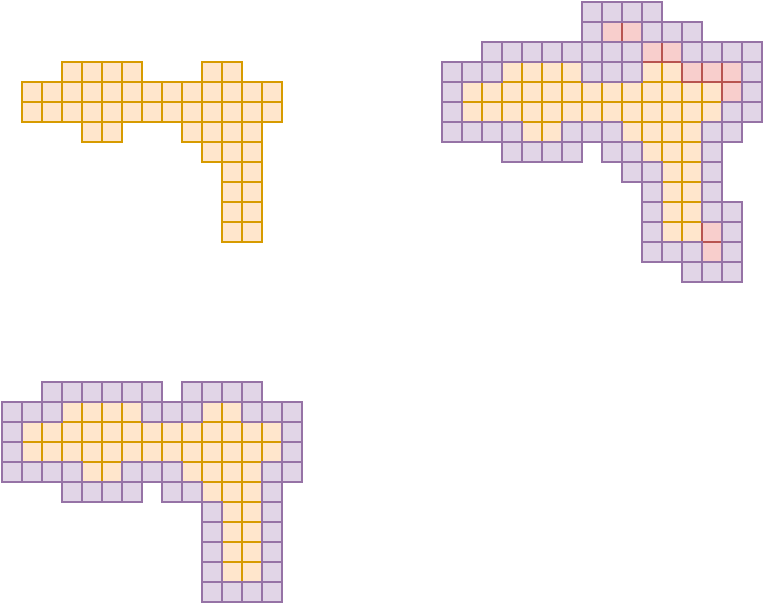 <mxfile version="15.8.7" type="device"><diagram id="G0U1B0bmj56SxwL7i08V" name="第 1 页"><mxGraphModel dx="630" dy="452" grid="1" gridSize="10" guides="1" tooltips="1" connect="1" arrows="1" fold="1" page="1" pageScale="1" pageWidth="827" pageHeight="1169" math="0" shadow="0"><root><mxCell id="0"/><mxCell id="1" parent="0"/><mxCell id="2Dn9C1vgSj81Dhu4jHRK-1" value="" style="rounded=0;whiteSpace=wrap;html=1;fillColor=#ffe6cc;strokeColor=#d79b00;" vertex="1" parent="1"><mxGeometry x="80" y="120" width="10" height="10" as="geometry"/></mxCell><mxCell id="2Dn9C1vgSj81Dhu4jHRK-2" value="" style="rounded=0;whiteSpace=wrap;html=1;fillColor=#ffe6cc;strokeColor=#d79b00;" vertex="1" parent="1"><mxGeometry x="90" y="120" width="10" height="10" as="geometry"/></mxCell><mxCell id="2Dn9C1vgSj81Dhu4jHRK-3" value="" style="rounded=0;whiteSpace=wrap;html=1;fillColor=#ffe6cc;strokeColor=#d79b00;" vertex="1" parent="1"><mxGeometry x="90" y="130" width="10" height="10" as="geometry"/></mxCell><mxCell id="2Dn9C1vgSj81Dhu4jHRK-4" value="" style="rounded=0;whiteSpace=wrap;html=1;fillColor=#ffe6cc;strokeColor=#d79b00;" vertex="1" parent="1"><mxGeometry x="80" y="130" width="10" height="10" as="geometry"/></mxCell><mxCell id="2Dn9C1vgSj81Dhu4jHRK-6" value="" style="rounded=0;whiteSpace=wrap;html=1;fillColor=#ffe6cc;strokeColor=#d79b00;" vertex="1" parent="1"><mxGeometry x="100" y="120" width="10" height="10" as="geometry"/></mxCell><mxCell id="2Dn9C1vgSj81Dhu4jHRK-7" value="" style="rounded=0;whiteSpace=wrap;html=1;fillColor=#ffe6cc;strokeColor=#d79b00;" vertex="1" parent="1"><mxGeometry x="110" y="120" width="10" height="10" as="geometry"/></mxCell><mxCell id="2Dn9C1vgSj81Dhu4jHRK-8" value="" style="rounded=0;whiteSpace=wrap;html=1;fillColor=#ffe6cc;strokeColor=#d79b00;" vertex="1" parent="1"><mxGeometry x="110" y="130" width="10" height="10" as="geometry"/></mxCell><mxCell id="2Dn9C1vgSj81Dhu4jHRK-9" value="" style="rounded=0;whiteSpace=wrap;html=1;fillColor=#ffe6cc;strokeColor=#d79b00;" vertex="1" parent="1"><mxGeometry x="100" y="130" width="10" height="10" as="geometry"/></mxCell><mxCell id="2Dn9C1vgSj81Dhu4jHRK-10" value="" style="rounded=0;whiteSpace=wrap;html=1;fillColor=#ffe6cc;strokeColor=#d79b00;" vertex="1" parent="1"><mxGeometry x="120" y="120" width="10" height="10" as="geometry"/></mxCell><mxCell id="2Dn9C1vgSj81Dhu4jHRK-11" value="" style="rounded=0;whiteSpace=wrap;html=1;fillColor=#ffe6cc;strokeColor=#d79b00;" vertex="1" parent="1"><mxGeometry x="130" y="120" width="10" height="10" as="geometry"/></mxCell><mxCell id="2Dn9C1vgSj81Dhu4jHRK-12" value="" style="rounded=0;whiteSpace=wrap;html=1;fillColor=#ffe6cc;strokeColor=#d79b00;" vertex="1" parent="1"><mxGeometry x="130" y="130" width="10" height="10" as="geometry"/></mxCell><mxCell id="2Dn9C1vgSj81Dhu4jHRK-13" value="" style="rounded=0;whiteSpace=wrap;html=1;fillColor=#ffe6cc;strokeColor=#d79b00;" vertex="1" parent="1"><mxGeometry x="120" y="130" width="10" height="10" as="geometry"/></mxCell><mxCell id="2Dn9C1vgSj81Dhu4jHRK-14" value="" style="rounded=0;whiteSpace=wrap;html=1;fillColor=#ffe6cc;strokeColor=#d79b00;" vertex="1" parent="1"><mxGeometry x="140" y="120" width="10" height="10" as="geometry"/></mxCell><mxCell id="2Dn9C1vgSj81Dhu4jHRK-15" value="" style="rounded=0;whiteSpace=wrap;html=1;fillColor=#ffe6cc;strokeColor=#d79b00;" vertex="1" parent="1"><mxGeometry x="150" y="120" width="10" height="10" as="geometry"/></mxCell><mxCell id="2Dn9C1vgSj81Dhu4jHRK-16" value="" style="rounded=0;whiteSpace=wrap;html=1;fillColor=#ffe6cc;strokeColor=#d79b00;" vertex="1" parent="1"><mxGeometry x="150" y="130" width="10" height="10" as="geometry"/></mxCell><mxCell id="2Dn9C1vgSj81Dhu4jHRK-17" value="" style="rounded=0;whiteSpace=wrap;html=1;fillColor=#ffe6cc;strokeColor=#d79b00;" vertex="1" parent="1"><mxGeometry x="140" y="130" width="10" height="10" as="geometry"/></mxCell><mxCell id="2Dn9C1vgSj81Dhu4jHRK-18" value="" style="rounded=0;whiteSpace=wrap;html=1;fillColor=#ffe6cc;strokeColor=#d79b00;" vertex="1" parent="1"><mxGeometry x="160" y="120" width="10" height="10" as="geometry"/></mxCell><mxCell id="2Dn9C1vgSj81Dhu4jHRK-19" value="" style="rounded=0;whiteSpace=wrap;html=1;fillColor=#ffe6cc;strokeColor=#d79b00;" vertex="1" parent="1"><mxGeometry x="170" y="120" width="10" height="10" as="geometry"/></mxCell><mxCell id="2Dn9C1vgSj81Dhu4jHRK-20" value="" style="rounded=0;whiteSpace=wrap;html=1;fillColor=#ffe6cc;strokeColor=#d79b00;" vertex="1" parent="1"><mxGeometry x="170" y="130" width="10" height="10" as="geometry"/></mxCell><mxCell id="2Dn9C1vgSj81Dhu4jHRK-21" value="" style="rounded=0;whiteSpace=wrap;html=1;fillColor=#ffe6cc;strokeColor=#d79b00;" vertex="1" parent="1"><mxGeometry x="160" y="130" width="10" height="10" as="geometry"/></mxCell><mxCell id="2Dn9C1vgSj81Dhu4jHRK-22" value="" style="rounded=0;whiteSpace=wrap;html=1;fillColor=#ffe6cc;strokeColor=#d79b00;" vertex="1" parent="1"><mxGeometry x="180" y="120" width="10" height="10" as="geometry"/></mxCell><mxCell id="2Dn9C1vgSj81Dhu4jHRK-23" value="" style="rounded=0;whiteSpace=wrap;html=1;fillColor=#ffe6cc;strokeColor=#d79b00;" vertex="1" parent="1"><mxGeometry x="190" y="120" width="10" height="10" as="geometry"/></mxCell><mxCell id="2Dn9C1vgSj81Dhu4jHRK-24" value="" style="rounded=0;whiteSpace=wrap;html=1;fillColor=#ffe6cc;strokeColor=#d79b00;" vertex="1" parent="1"><mxGeometry x="190" y="130" width="10" height="10" as="geometry"/></mxCell><mxCell id="2Dn9C1vgSj81Dhu4jHRK-25" value="" style="rounded=0;whiteSpace=wrap;html=1;fillColor=#ffe6cc;strokeColor=#d79b00;" vertex="1" parent="1"><mxGeometry x="180" y="130" width="10" height="10" as="geometry"/></mxCell><mxCell id="2Dn9C1vgSj81Dhu4jHRK-26" value="" style="rounded=0;whiteSpace=wrap;html=1;fillColor=#ffe6cc;strokeColor=#d79b00;" vertex="1" parent="1"><mxGeometry x="180" y="140" width="10" height="10" as="geometry"/></mxCell><mxCell id="2Dn9C1vgSj81Dhu4jHRK-27" value="" style="rounded=0;whiteSpace=wrap;html=1;fillColor=#ffe6cc;strokeColor=#d79b00;" vertex="1" parent="1"><mxGeometry x="190" y="140" width="10" height="10" as="geometry"/></mxCell><mxCell id="2Dn9C1vgSj81Dhu4jHRK-28" value="" style="rounded=0;whiteSpace=wrap;html=1;fillColor=#ffe6cc;strokeColor=#d79b00;" vertex="1" parent="1"><mxGeometry x="190" y="150" width="10" height="10" as="geometry"/></mxCell><mxCell id="2Dn9C1vgSj81Dhu4jHRK-29" value="" style="rounded=0;whiteSpace=wrap;html=1;fillColor=#ffe6cc;strokeColor=#d79b00;" vertex="1" parent="1"><mxGeometry x="180" y="150" width="10" height="10" as="geometry"/></mxCell><mxCell id="2Dn9C1vgSj81Dhu4jHRK-30" value="" style="rounded=0;whiteSpace=wrap;html=1;fillColor=#ffe6cc;strokeColor=#d79b00;" vertex="1" parent="1"><mxGeometry x="180" y="160" width="10" height="10" as="geometry"/></mxCell><mxCell id="2Dn9C1vgSj81Dhu4jHRK-31" value="" style="rounded=0;whiteSpace=wrap;html=1;fillColor=#ffe6cc;strokeColor=#d79b00;" vertex="1" parent="1"><mxGeometry x="190" y="160" width="10" height="10" as="geometry"/></mxCell><mxCell id="2Dn9C1vgSj81Dhu4jHRK-32" value="" style="rounded=0;whiteSpace=wrap;html=1;fillColor=#ffe6cc;strokeColor=#d79b00;" vertex="1" parent="1"><mxGeometry x="190" y="170" width="10" height="10" as="geometry"/></mxCell><mxCell id="2Dn9C1vgSj81Dhu4jHRK-33" value="" style="rounded=0;whiteSpace=wrap;html=1;fillColor=#ffe6cc;strokeColor=#d79b00;" vertex="1" parent="1"><mxGeometry x="180" y="170" width="10" height="10" as="geometry"/></mxCell><mxCell id="2Dn9C1vgSj81Dhu4jHRK-34" value="" style="rounded=0;whiteSpace=wrap;html=1;fillColor=#ffe6cc;strokeColor=#d79b00;" vertex="1" parent="1"><mxGeometry x="180" y="180" width="10" height="10" as="geometry"/></mxCell><mxCell id="2Dn9C1vgSj81Dhu4jHRK-35" value="" style="rounded=0;whiteSpace=wrap;html=1;fillColor=#ffe6cc;strokeColor=#d79b00;" vertex="1" parent="1"><mxGeometry x="190" y="180" width="10" height="10" as="geometry"/></mxCell><mxCell id="2Dn9C1vgSj81Dhu4jHRK-36" value="" style="rounded=0;whiteSpace=wrap;html=1;fillColor=#ffe6cc;strokeColor=#d79b00;" vertex="1" parent="1"><mxGeometry x="190" y="190" width="10" height="10" as="geometry"/></mxCell><mxCell id="2Dn9C1vgSj81Dhu4jHRK-37" value="" style="rounded=0;whiteSpace=wrap;html=1;fillColor=#ffe6cc;strokeColor=#d79b00;" vertex="1" parent="1"><mxGeometry x="180" y="190" width="10" height="10" as="geometry"/></mxCell><mxCell id="2Dn9C1vgSj81Dhu4jHRK-38" value="" style="rounded=0;whiteSpace=wrap;html=1;fillColor=#ffe6cc;strokeColor=#d79b00;" vertex="1" parent="1"><mxGeometry x="120" y="140" width="10" height="10" as="geometry"/></mxCell><mxCell id="2Dn9C1vgSj81Dhu4jHRK-39" value="" style="rounded=0;whiteSpace=wrap;html=1;fillColor=#ffe6cc;strokeColor=#d79b00;" vertex="1" parent="1"><mxGeometry x="110" y="140" width="10" height="10" as="geometry"/></mxCell><mxCell id="2Dn9C1vgSj81Dhu4jHRK-40" value="" style="rounded=0;whiteSpace=wrap;html=1;fillColor=#ffe6cc;strokeColor=#d79b00;" vertex="1" parent="1"><mxGeometry x="170" y="140" width="10" height="10" as="geometry"/></mxCell><mxCell id="2Dn9C1vgSj81Dhu4jHRK-41" value="" style="rounded=0;whiteSpace=wrap;html=1;fillColor=#ffe6cc;strokeColor=#d79b00;" vertex="1" parent="1"><mxGeometry x="160" y="140" width="10" height="10" as="geometry"/></mxCell><mxCell id="2Dn9C1vgSj81Dhu4jHRK-42" value="" style="rounded=0;whiteSpace=wrap;html=1;fillColor=#ffe6cc;strokeColor=#d79b00;" vertex="1" parent="1"><mxGeometry x="170" y="150" width="10" height="10" as="geometry"/></mxCell><mxCell id="2Dn9C1vgSj81Dhu4jHRK-46" value="" style="rounded=0;whiteSpace=wrap;html=1;fillColor=#ffe6cc;strokeColor=#d79b00;" vertex="1" parent="1"><mxGeometry x="100" y="110" width="10" height="10" as="geometry"/></mxCell><mxCell id="2Dn9C1vgSj81Dhu4jHRK-47" value="" style="rounded=0;whiteSpace=wrap;html=1;fillColor=#ffe6cc;strokeColor=#d79b00;" vertex="1" parent="1"><mxGeometry x="110" y="110" width="10" height="10" as="geometry"/></mxCell><mxCell id="2Dn9C1vgSj81Dhu4jHRK-48" value="" style="rounded=0;whiteSpace=wrap;html=1;fillColor=#ffe6cc;strokeColor=#d79b00;" vertex="1" parent="1"><mxGeometry x="120" y="110" width="10" height="10" as="geometry"/></mxCell><mxCell id="2Dn9C1vgSj81Dhu4jHRK-49" value="" style="rounded=0;whiteSpace=wrap;html=1;fillColor=#ffe6cc;strokeColor=#d79b00;" vertex="1" parent="1"><mxGeometry x="130" y="110" width="10" height="10" as="geometry"/></mxCell><mxCell id="2Dn9C1vgSj81Dhu4jHRK-50" value="" style="rounded=0;whiteSpace=wrap;html=1;fillColor=#ffe6cc;strokeColor=#d79b00;" vertex="1" parent="1"><mxGeometry x="170" y="110" width="10" height="10" as="geometry"/></mxCell><mxCell id="2Dn9C1vgSj81Dhu4jHRK-51" value="" style="rounded=0;whiteSpace=wrap;html=1;fillColor=#ffe6cc;strokeColor=#d79b00;" vertex="1" parent="1"><mxGeometry x="180" y="110" width="10" height="10" as="geometry"/></mxCell><mxCell id="2Dn9C1vgSj81Dhu4jHRK-52" value="" style="rounded=0;whiteSpace=wrap;html=1;fillColor=#ffe6cc;strokeColor=#d79b00;" vertex="1" parent="1"><mxGeometry x="200" y="120" width="10" height="10" as="geometry"/></mxCell><mxCell id="2Dn9C1vgSj81Dhu4jHRK-53" value="" style="rounded=0;whiteSpace=wrap;html=1;fillColor=#ffe6cc;strokeColor=#d79b00;" vertex="1" parent="1"><mxGeometry x="200" y="130" width="10" height="10" as="geometry"/></mxCell><mxCell id="2Dn9C1vgSj81Dhu4jHRK-55" value="" style="rounded=0;whiteSpace=wrap;html=1;fillColor=#ffe6cc;strokeColor=#d79b00;" vertex="1" parent="1"><mxGeometry x="80" y="290" width="10" height="10" as="geometry"/></mxCell><mxCell id="2Dn9C1vgSj81Dhu4jHRK-56" value="" style="rounded=0;whiteSpace=wrap;html=1;fillColor=#ffe6cc;strokeColor=#d79b00;" vertex="1" parent="1"><mxGeometry x="90" y="290" width="10" height="10" as="geometry"/></mxCell><mxCell id="2Dn9C1vgSj81Dhu4jHRK-57" value="" style="rounded=0;whiteSpace=wrap;html=1;fillColor=#ffe6cc;strokeColor=#d79b00;" vertex="1" parent="1"><mxGeometry x="90" y="300" width="10" height="10" as="geometry"/></mxCell><mxCell id="2Dn9C1vgSj81Dhu4jHRK-58" value="" style="rounded=0;whiteSpace=wrap;html=1;fillColor=#ffe6cc;strokeColor=#d79b00;" vertex="1" parent="1"><mxGeometry x="80" y="300" width="10" height="10" as="geometry"/></mxCell><mxCell id="2Dn9C1vgSj81Dhu4jHRK-59" value="" style="rounded=0;whiteSpace=wrap;html=1;fillColor=#ffe6cc;strokeColor=#d79b00;" vertex="1" parent="1"><mxGeometry x="100" y="290" width="10" height="10" as="geometry"/></mxCell><mxCell id="2Dn9C1vgSj81Dhu4jHRK-60" value="" style="rounded=0;whiteSpace=wrap;html=1;fillColor=#ffe6cc;strokeColor=#d79b00;" vertex="1" parent="1"><mxGeometry x="110" y="290" width="10" height="10" as="geometry"/></mxCell><mxCell id="2Dn9C1vgSj81Dhu4jHRK-61" value="" style="rounded=0;whiteSpace=wrap;html=1;fillColor=#ffe6cc;strokeColor=#d79b00;" vertex="1" parent="1"><mxGeometry x="110" y="300" width="10" height="10" as="geometry"/></mxCell><mxCell id="2Dn9C1vgSj81Dhu4jHRK-62" value="" style="rounded=0;whiteSpace=wrap;html=1;fillColor=#ffe6cc;strokeColor=#d79b00;" vertex="1" parent="1"><mxGeometry x="100" y="300" width="10" height="10" as="geometry"/></mxCell><mxCell id="2Dn9C1vgSj81Dhu4jHRK-63" value="" style="rounded=0;whiteSpace=wrap;html=1;fillColor=#ffe6cc;strokeColor=#d79b00;" vertex="1" parent="1"><mxGeometry x="120" y="290" width="10" height="10" as="geometry"/></mxCell><mxCell id="2Dn9C1vgSj81Dhu4jHRK-64" value="" style="rounded=0;whiteSpace=wrap;html=1;fillColor=#ffe6cc;strokeColor=#d79b00;" vertex="1" parent="1"><mxGeometry x="130" y="290" width="10" height="10" as="geometry"/></mxCell><mxCell id="2Dn9C1vgSj81Dhu4jHRK-65" value="" style="rounded=0;whiteSpace=wrap;html=1;fillColor=#ffe6cc;strokeColor=#d79b00;" vertex="1" parent="1"><mxGeometry x="130" y="300" width="10" height="10" as="geometry"/></mxCell><mxCell id="2Dn9C1vgSj81Dhu4jHRK-66" value="" style="rounded=0;whiteSpace=wrap;html=1;fillColor=#ffe6cc;strokeColor=#d79b00;" vertex="1" parent="1"><mxGeometry x="120" y="300" width="10" height="10" as="geometry"/></mxCell><mxCell id="2Dn9C1vgSj81Dhu4jHRK-67" value="" style="rounded=0;whiteSpace=wrap;html=1;fillColor=#ffe6cc;strokeColor=#d79b00;" vertex="1" parent="1"><mxGeometry x="140" y="290" width="10" height="10" as="geometry"/></mxCell><mxCell id="2Dn9C1vgSj81Dhu4jHRK-68" value="" style="rounded=0;whiteSpace=wrap;html=1;fillColor=#ffe6cc;strokeColor=#d79b00;" vertex="1" parent="1"><mxGeometry x="150" y="290" width="10" height="10" as="geometry"/></mxCell><mxCell id="2Dn9C1vgSj81Dhu4jHRK-69" value="" style="rounded=0;whiteSpace=wrap;html=1;fillColor=#ffe6cc;strokeColor=#d79b00;" vertex="1" parent="1"><mxGeometry x="150" y="300" width="10" height="10" as="geometry"/></mxCell><mxCell id="2Dn9C1vgSj81Dhu4jHRK-70" value="" style="rounded=0;whiteSpace=wrap;html=1;fillColor=#ffe6cc;strokeColor=#d79b00;" vertex="1" parent="1"><mxGeometry x="140" y="300" width="10" height="10" as="geometry"/></mxCell><mxCell id="2Dn9C1vgSj81Dhu4jHRK-71" value="" style="rounded=0;whiteSpace=wrap;html=1;fillColor=#ffe6cc;strokeColor=#d79b00;" vertex="1" parent="1"><mxGeometry x="160" y="290" width="10" height="10" as="geometry"/></mxCell><mxCell id="2Dn9C1vgSj81Dhu4jHRK-72" value="" style="rounded=0;whiteSpace=wrap;html=1;fillColor=#ffe6cc;strokeColor=#d79b00;" vertex="1" parent="1"><mxGeometry x="170" y="290" width="10" height="10" as="geometry"/></mxCell><mxCell id="2Dn9C1vgSj81Dhu4jHRK-73" value="" style="rounded=0;whiteSpace=wrap;html=1;fillColor=#ffe6cc;strokeColor=#d79b00;" vertex="1" parent="1"><mxGeometry x="170" y="300" width="10" height="10" as="geometry"/></mxCell><mxCell id="2Dn9C1vgSj81Dhu4jHRK-74" value="" style="rounded=0;whiteSpace=wrap;html=1;fillColor=#ffe6cc;strokeColor=#d79b00;" vertex="1" parent="1"><mxGeometry x="160" y="300" width="10" height="10" as="geometry"/></mxCell><mxCell id="2Dn9C1vgSj81Dhu4jHRK-75" value="" style="rounded=0;whiteSpace=wrap;html=1;fillColor=#ffe6cc;strokeColor=#d79b00;" vertex="1" parent="1"><mxGeometry x="180" y="290" width="10" height="10" as="geometry"/></mxCell><mxCell id="2Dn9C1vgSj81Dhu4jHRK-76" value="" style="rounded=0;whiteSpace=wrap;html=1;fillColor=#ffe6cc;strokeColor=#d79b00;" vertex="1" parent="1"><mxGeometry x="190" y="290" width="10" height="10" as="geometry"/></mxCell><mxCell id="2Dn9C1vgSj81Dhu4jHRK-77" value="" style="rounded=0;whiteSpace=wrap;html=1;fillColor=#ffe6cc;strokeColor=#d79b00;" vertex="1" parent="1"><mxGeometry x="190" y="300" width="10" height="10" as="geometry"/></mxCell><mxCell id="2Dn9C1vgSj81Dhu4jHRK-78" value="" style="rounded=0;whiteSpace=wrap;html=1;fillColor=#ffe6cc;strokeColor=#d79b00;" vertex="1" parent="1"><mxGeometry x="180" y="300" width="10" height="10" as="geometry"/></mxCell><mxCell id="2Dn9C1vgSj81Dhu4jHRK-79" value="" style="rounded=0;whiteSpace=wrap;html=1;fillColor=#ffe6cc;strokeColor=#d79b00;" vertex="1" parent="1"><mxGeometry x="180" y="310" width="10" height="10" as="geometry"/></mxCell><mxCell id="2Dn9C1vgSj81Dhu4jHRK-80" value="" style="rounded=0;whiteSpace=wrap;html=1;fillColor=#ffe6cc;strokeColor=#d79b00;" vertex="1" parent="1"><mxGeometry x="190" y="310" width="10" height="10" as="geometry"/></mxCell><mxCell id="2Dn9C1vgSj81Dhu4jHRK-81" value="" style="rounded=0;whiteSpace=wrap;html=1;fillColor=#ffe6cc;strokeColor=#d79b00;" vertex="1" parent="1"><mxGeometry x="190" y="320" width="10" height="10" as="geometry"/></mxCell><mxCell id="2Dn9C1vgSj81Dhu4jHRK-82" value="" style="rounded=0;whiteSpace=wrap;html=1;fillColor=#ffe6cc;strokeColor=#d79b00;" vertex="1" parent="1"><mxGeometry x="180" y="320" width="10" height="10" as="geometry"/></mxCell><mxCell id="2Dn9C1vgSj81Dhu4jHRK-83" value="" style="rounded=0;whiteSpace=wrap;html=1;fillColor=#ffe6cc;strokeColor=#d79b00;" vertex="1" parent="1"><mxGeometry x="180" y="330" width="10" height="10" as="geometry"/></mxCell><mxCell id="2Dn9C1vgSj81Dhu4jHRK-84" value="" style="rounded=0;whiteSpace=wrap;html=1;fillColor=#ffe6cc;strokeColor=#d79b00;" vertex="1" parent="1"><mxGeometry x="190" y="330" width="10" height="10" as="geometry"/></mxCell><mxCell id="2Dn9C1vgSj81Dhu4jHRK-85" value="" style="rounded=0;whiteSpace=wrap;html=1;fillColor=#ffe6cc;strokeColor=#d79b00;" vertex="1" parent="1"><mxGeometry x="190" y="340" width="10" height="10" as="geometry"/></mxCell><mxCell id="2Dn9C1vgSj81Dhu4jHRK-86" value="" style="rounded=0;whiteSpace=wrap;html=1;fillColor=#ffe6cc;strokeColor=#d79b00;" vertex="1" parent="1"><mxGeometry x="180" y="340" width="10" height="10" as="geometry"/></mxCell><mxCell id="2Dn9C1vgSj81Dhu4jHRK-87" value="" style="rounded=0;whiteSpace=wrap;html=1;fillColor=#ffe6cc;strokeColor=#d79b00;" vertex="1" parent="1"><mxGeometry x="180" y="350" width="10" height="10" as="geometry"/></mxCell><mxCell id="2Dn9C1vgSj81Dhu4jHRK-88" value="" style="rounded=0;whiteSpace=wrap;html=1;fillColor=#ffe6cc;strokeColor=#d79b00;" vertex="1" parent="1"><mxGeometry x="190" y="350" width="10" height="10" as="geometry"/></mxCell><mxCell id="2Dn9C1vgSj81Dhu4jHRK-89" value="" style="rounded=0;whiteSpace=wrap;html=1;fillColor=#ffe6cc;strokeColor=#d79b00;" vertex="1" parent="1"><mxGeometry x="190" y="360" width="10" height="10" as="geometry"/></mxCell><mxCell id="2Dn9C1vgSj81Dhu4jHRK-90" value="" style="rounded=0;whiteSpace=wrap;html=1;fillColor=#ffe6cc;strokeColor=#d79b00;" vertex="1" parent="1"><mxGeometry x="180" y="360" width="10" height="10" as="geometry"/></mxCell><mxCell id="2Dn9C1vgSj81Dhu4jHRK-91" value="" style="rounded=0;whiteSpace=wrap;html=1;fillColor=#ffe6cc;strokeColor=#d79b00;" vertex="1" parent="1"><mxGeometry x="120" y="310" width="10" height="10" as="geometry"/></mxCell><mxCell id="2Dn9C1vgSj81Dhu4jHRK-92" value="" style="rounded=0;whiteSpace=wrap;html=1;fillColor=#ffe6cc;strokeColor=#d79b00;" vertex="1" parent="1"><mxGeometry x="110" y="310" width="10" height="10" as="geometry"/></mxCell><mxCell id="2Dn9C1vgSj81Dhu4jHRK-93" value="" style="rounded=0;whiteSpace=wrap;html=1;fillColor=#ffe6cc;strokeColor=#d79b00;" vertex="1" parent="1"><mxGeometry x="170" y="310" width="10" height="10" as="geometry"/></mxCell><mxCell id="2Dn9C1vgSj81Dhu4jHRK-94" value="" style="rounded=0;whiteSpace=wrap;html=1;fillColor=#ffe6cc;strokeColor=#d79b00;" vertex="1" parent="1"><mxGeometry x="160" y="310" width="10" height="10" as="geometry"/></mxCell><mxCell id="2Dn9C1vgSj81Dhu4jHRK-95" value="" style="rounded=0;whiteSpace=wrap;html=1;fillColor=#ffe6cc;strokeColor=#d79b00;" vertex="1" parent="1"><mxGeometry x="170" y="320" width="10" height="10" as="geometry"/></mxCell><mxCell id="2Dn9C1vgSj81Dhu4jHRK-96" value="" style="rounded=0;whiteSpace=wrap;html=1;fillColor=#ffe6cc;strokeColor=#d79b00;" vertex="1" parent="1"><mxGeometry x="100" y="280" width="10" height="10" as="geometry"/></mxCell><mxCell id="2Dn9C1vgSj81Dhu4jHRK-97" value="" style="rounded=0;whiteSpace=wrap;html=1;fillColor=#ffe6cc;strokeColor=#d79b00;" vertex="1" parent="1"><mxGeometry x="110" y="280" width="10" height="10" as="geometry"/></mxCell><mxCell id="2Dn9C1vgSj81Dhu4jHRK-98" value="" style="rounded=0;whiteSpace=wrap;html=1;fillColor=#ffe6cc;strokeColor=#d79b00;" vertex="1" parent="1"><mxGeometry x="120" y="280" width="10" height="10" as="geometry"/></mxCell><mxCell id="2Dn9C1vgSj81Dhu4jHRK-99" value="" style="rounded=0;whiteSpace=wrap;html=1;fillColor=#ffe6cc;strokeColor=#d79b00;" vertex="1" parent="1"><mxGeometry x="130" y="280" width="10" height="10" as="geometry"/></mxCell><mxCell id="2Dn9C1vgSj81Dhu4jHRK-100" value="" style="rounded=0;whiteSpace=wrap;html=1;fillColor=#ffe6cc;strokeColor=#d79b00;" vertex="1" parent="1"><mxGeometry x="170" y="280" width="10" height="10" as="geometry"/></mxCell><mxCell id="2Dn9C1vgSj81Dhu4jHRK-101" value="" style="rounded=0;whiteSpace=wrap;html=1;fillColor=#ffe6cc;strokeColor=#d79b00;" vertex="1" parent="1"><mxGeometry x="180" y="280" width="10" height="10" as="geometry"/></mxCell><mxCell id="2Dn9C1vgSj81Dhu4jHRK-102" value="" style="rounded=0;whiteSpace=wrap;html=1;fillColor=#ffe6cc;strokeColor=#d79b00;" vertex="1" parent="1"><mxGeometry x="200" y="290" width="10" height="10" as="geometry"/></mxCell><mxCell id="2Dn9C1vgSj81Dhu4jHRK-103" value="" style="rounded=0;whiteSpace=wrap;html=1;fillColor=#ffe6cc;strokeColor=#d79b00;" vertex="1" parent="1"><mxGeometry x="200" y="300" width="10" height="10" as="geometry"/></mxCell><mxCell id="2Dn9C1vgSj81Dhu4jHRK-104" value="" style="rounded=0;whiteSpace=wrap;html=1;fillColor=#e1d5e7;strokeColor=#9673a6;" vertex="1" parent="1"><mxGeometry x="100" y="310" width="10" height="10" as="geometry"/></mxCell><mxCell id="2Dn9C1vgSj81Dhu4jHRK-105" value="" style="rounded=0;whiteSpace=wrap;html=1;fillColor=#e1d5e7;strokeColor=#9673a6;" vertex="1" parent="1"><mxGeometry x="90" y="310" width="10" height="10" as="geometry"/></mxCell><mxCell id="2Dn9C1vgSj81Dhu4jHRK-106" value="" style="rounded=0;whiteSpace=wrap;html=1;fillColor=#e1d5e7;strokeColor=#9673a6;" vertex="1" parent="1"><mxGeometry x="80" y="310" width="10" height="10" as="geometry"/></mxCell><mxCell id="2Dn9C1vgSj81Dhu4jHRK-107" value="" style="rounded=0;whiteSpace=wrap;html=1;fillColor=#e1d5e7;strokeColor=#9673a6;" vertex="1" parent="1"><mxGeometry x="70" y="300" width="10" height="10" as="geometry"/></mxCell><mxCell id="2Dn9C1vgSj81Dhu4jHRK-108" value="" style="rounded=0;whiteSpace=wrap;html=1;fillColor=#e1d5e7;strokeColor=#9673a6;" vertex="1" parent="1"><mxGeometry x="70" y="290" width="10" height="10" as="geometry"/></mxCell><mxCell id="2Dn9C1vgSj81Dhu4jHRK-109" value="" style="rounded=0;whiteSpace=wrap;html=1;fillColor=#e1d5e7;strokeColor=#9673a6;" vertex="1" parent="1"><mxGeometry x="80" y="280" width="10" height="10" as="geometry"/></mxCell><mxCell id="2Dn9C1vgSj81Dhu4jHRK-110" value="" style="rounded=0;whiteSpace=wrap;html=1;fillColor=#e1d5e7;strokeColor=#9673a6;" vertex="1" parent="1"><mxGeometry x="110" y="320" width="10" height="10" as="geometry"/></mxCell><mxCell id="2Dn9C1vgSj81Dhu4jHRK-111" value="" style="rounded=0;whiteSpace=wrap;html=1;fillColor=#e1d5e7;strokeColor=#9673a6;" vertex="1" parent="1"><mxGeometry x="120" y="320" width="10" height="10" as="geometry"/></mxCell><mxCell id="2Dn9C1vgSj81Dhu4jHRK-112" value="" style="rounded=0;whiteSpace=wrap;html=1;fillColor=#e1d5e7;strokeColor=#9673a6;" vertex="1" parent="1"><mxGeometry x="130" y="310" width="10" height="10" as="geometry"/></mxCell><mxCell id="2Dn9C1vgSj81Dhu4jHRK-113" value="" style="rounded=0;whiteSpace=wrap;html=1;fillColor=#e1d5e7;strokeColor=#9673a6;" vertex="1" parent="1"><mxGeometry x="100" y="320" width="10" height="10" as="geometry"/></mxCell><mxCell id="2Dn9C1vgSj81Dhu4jHRK-114" value="" style="rounded=0;whiteSpace=wrap;html=1;fillColor=#e1d5e7;strokeColor=#9673a6;" vertex="1" parent="1"><mxGeometry x="130" y="320" width="10" height="10" as="geometry"/></mxCell><mxCell id="2Dn9C1vgSj81Dhu4jHRK-115" value="" style="rounded=0;whiteSpace=wrap;html=1;fillColor=#e1d5e7;strokeColor=#9673a6;" vertex="1" parent="1"><mxGeometry x="90" y="280" width="10" height="10" as="geometry"/></mxCell><mxCell id="2Dn9C1vgSj81Dhu4jHRK-116" value="" style="rounded=0;whiteSpace=wrap;html=1;fillColor=#e1d5e7;strokeColor=#9673a6;" vertex="1" parent="1"><mxGeometry x="90" y="270" width="10" height="10" as="geometry"/></mxCell><mxCell id="2Dn9C1vgSj81Dhu4jHRK-117" value="" style="rounded=0;whiteSpace=wrap;html=1;fillColor=#e1d5e7;strokeColor=#9673a6;" vertex="1" parent="1"><mxGeometry x="100" y="270" width="10" height="10" as="geometry"/></mxCell><mxCell id="2Dn9C1vgSj81Dhu4jHRK-118" value="" style="rounded=0;whiteSpace=wrap;html=1;fillColor=#e1d5e7;strokeColor=#9673a6;" vertex="1" parent="1"><mxGeometry x="110" y="270" width="10" height="10" as="geometry"/></mxCell><mxCell id="2Dn9C1vgSj81Dhu4jHRK-119" value="" style="rounded=0;whiteSpace=wrap;html=1;fillColor=#e1d5e7;strokeColor=#9673a6;" vertex="1" parent="1"><mxGeometry x="120" y="270" width="10" height="10" as="geometry"/></mxCell><mxCell id="2Dn9C1vgSj81Dhu4jHRK-120" value="" style="rounded=0;whiteSpace=wrap;html=1;fillColor=#e1d5e7;strokeColor=#9673a6;" vertex="1" parent="1"><mxGeometry x="130" y="270" width="10" height="10" as="geometry"/></mxCell><mxCell id="2Dn9C1vgSj81Dhu4jHRK-121" value="" style="rounded=0;whiteSpace=wrap;html=1;fillColor=#e1d5e7;strokeColor=#9673a6;" vertex="1" parent="1"><mxGeometry x="140" y="270" width="10" height="10" as="geometry"/></mxCell><mxCell id="2Dn9C1vgSj81Dhu4jHRK-123" value="" style="rounded=0;whiteSpace=wrap;html=1;fillColor=#e1d5e7;strokeColor=#9673a6;" vertex="1" parent="1"><mxGeometry x="140" y="280" width="10" height="10" as="geometry"/></mxCell><mxCell id="2Dn9C1vgSj81Dhu4jHRK-124" value="" style="rounded=0;whiteSpace=wrap;html=1;fillColor=#e1d5e7;strokeColor=#9673a6;" vertex="1" parent="1"><mxGeometry x="150" y="280" width="10" height="10" as="geometry"/></mxCell><mxCell id="2Dn9C1vgSj81Dhu4jHRK-125" value="" style="rounded=0;whiteSpace=wrap;html=1;fillColor=#e1d5e7;strokeColor=#9673a6;" vertex="1" parent="1"><mxGeometry x="160" y="280" width="10" height="10" as="geometry"/></mxCell><mxCell id="2Dn9C1vgSj81Dhu4jHRK-126" value="" style="rounded=0;whiteSpace=wrap;html=1;fillColor=#e1d5e7;strokeColor=#9673a6;" vertex="1" parent="1"><mxGeometry x="160" y="270" width="10" height="10" as="geometry"/></mxCell><mxCell id="2Dn9C1vgSj81Dhu4jHRK-127" value="" style="rounded=0;whiteSpace=wrap;html=1;fillColor=#e1d5e7;strokeColor=#9673a6;" vertex="1" parent="1"><mxGeometry x="170" y="270" width="10" height="10" as="geometry"/></mxCell><mxCell id="2Dn9C1vgSj81Dhu4jHRK-128" value="" style="rounded=0;whiteSpace=wrap;html=1;fillColor=#e1d5e7;strokeColor=#9673a6;" vertex="1" parent="1"><mxGeometry x="180" y="270" width="10" height="10" as="geometry"/></mxCell><mxCell id="2Dn9C1vgSj81Dhu4jHRK-129" value="" style="rounded=0;whiteSpace=wrap;html=1;fillColor=#e1d5e7;strokeColor=#9673a6;" vertex="1" parent="1"><mxGeometry x="190" y="270" width="10" height="10" as="geometry"/></mxCell><mxCell id="2Dn9C1vgSj81Dhu4jHRK-130" value="" style="rounded=0;whiteSpace=wrap;html=1;fillColor=#e1d5e7;strokeColor=#9673a6;" vertex="1" parent="1"><mxGeometry x="190" y="280" width="10" height="10" as="geometry"/></mxCell><mxCell id="2Dn9C1vgSj81Dhu4jHRK-131" value="" style="rounded=0;whiteSpace=wrap;html=1;fillColor=#e1d5e7;strokeColor=#9673a6;" vertex="1" parent="1"><mxGeometry x="200" y="280" width="10" height="10" as="geometry"/></mxCell><mxCell id="2Dn9C1vgSj81Dhu4jHRK-132" value="" style="rounded=0;whiteSpace=wrap;html=1;fillColor=#e1d5e7;strokeColor=#9673a6;" vertex="1" parent="1"><mxGeometry x="210" y="290" width="10" height="10" as="geometry"/></mxCell><mxCell id="2Dn9C1vgSj81Dhu4jHRK-133" value="" style="rounded=0;whiteSpace=wrap;html=1;fillColor=#e1d5e7;strokeColor=#9673a6;" vertex="1" parent="1"><mxGeometry x="210" y="280" width="10" height="10" as="geometry"/></mxCell><mxCell id="2Dn9C1vgSj81Dhu4jHRK-134" value="" style="rounded=0;whiteSpace=wrap;html=1;fillColor=#e1d5e7;strokeColor=#9673a6;" vertex="1" parent="1"><mxGeometry x="210" y="310" width="10" height="10" as="geometry"/></mxCell><mxCell id="2Dn9C1vgSj81Dhu4jHRK-135" value="" style="rounded=0;whiteSpace=wrap;html=1;fillColor=#e1d5e7;strokeColor=#9673a6;" vertex="1" parent="1"><mxGeometry x="210" y="300" width="10" height="10" as="geometry"/></mxCell><mxCell id="2Dn9C1vgSj81Dhu4jHRK-136" value="" style="rounded=0;whiteSpace=wrap;html=1;fillColor=#e1d5e7;strokeColor=#9673a6;" vertex="1" parent="1"><mxGeometry x="200" y="310" width="10" height="10" as="geometry"/></mxCell><mxCell id="2Dn9C1vgSj81Dhu4jHRK-137" value="" style="rounded=0;whiteSpace=wrap;html=1;fillColor=#e1d5e7;strokeColor=#9673a6;" vertex="1" parent="1"><mxGeometry x="200" y="320" width="10" height="10" as="geometry"/></mxCell><mxCell id="2Dn9C1vgSj81Dhu4jHRK-138" value="" style="rounded=0;whiteSpace=wrap;html=1;fillColor=#e1d5e7;strokeColor=#9673a6;" vertex="1" parent="1"><mxGeometry x="200" y="340" width="10" height="10" as="geometry"/></mxCell><mxCell id="2Dn9C1vgSj81Dhu4jHRK-139" value="" style="rounded=0;whiteSpace=wrap;html=1;fillColor=#e1d5e7;strokeColor=#9673a6;" vertex="1" parent="1"><mxGeometry x="200" y="330" width="10" height="10" as="geometry"/></mxCell><mxCell id="2Dn9C1vgSj81Dhu4jHRK-140" value="" style="rounded=0;whiteSpace=wrap;html=1;fillColor=#e1d5e7;strokeColor=#9673a6;" vertex="1" parent="1"><mxGeometry x="200" y="360" width="10" height="10" as="geometry"/></mxCell><mxCell id="2Dn9C1vgSj81Dhu4jHRK-141" value="" style="rounded=0;whiteSpace=wrap;html=1;fillColor=#e1d5e7;strokeColor=#9673a6;" vertex="1" parent="1"><mxGeometry x="200" y="350" width="10" height="10" as="geometry"/></mxCell><mxCell id="2Dn9C1vgSj81Dhu4jHRK-142" value="" style="rounded=0;whiteSpace=wrap;html=1;fillColor=#e1d5e7;strokeColor=#9673a6;" vertex="1" parent="1"><mxGeometry x="170" y="340" width="10" height="10" as="geometry"/></mxCell><mxCell id="2Dn9C1vgSj81Dhu4jHRK-143" value="" style="rounded=0;whiteSpace=wrap;html=1;fillColor=#e1d5e7;strokeColor=#9673a6;" vertex="1" parent="1"><mxGeometry x="170" y="330" width="10" height="10" as="geometry"/></mxCell><mxCell id="2Dn9C1vgSj81Dhu4jHRK-144" value="" style="rounded=0;whiteSpace=wrap;html=1;fillColor=#e1d5e7;strokeColor=#9673a6;" vertex="1" parent="1"><mxGeometry x="170" y="360" width="10" height="10" as="geometry"/></mxCell><mxCell id="2Dn9C1vgSj81Dhu4jHRK-145" value="" style="rounded=0;whiteSpace=wrap;html=1;fillColor=#e1d5e7;strokeColor=#9673a6;" vertex="1" parent="1"><mxGeometry x="170" y="350" width="10" height="10" as="geometry"/></mxCell><mxCell id="2Dn9C1vgSj81Dhu4jHRK-146" value="" style="rounded=0;whiteSpace=wrap;html=1;fillColor=#e1d5e7;strokeColor=#9673a6;" vertex="1" parent="1"><mxGeometry x="180" y="370" width="10" height="10" as="geometry"/></mxCell><mxCell id="2Dn9C1vgSj81Dhu4jHRK-147" value="" style="rounded=0;whiteSpace=wrap;html=1;fillColor=#e1d5e7;strokeColor=#9673a6;" vertex="1" parent="1"><mxGeometry x="190" y="370" width="10" height="10" as="geometry"/></mxCell><mxCell id="2Dn9C1vgSj81Dhu4jHRK-148" value="" style="rounded=0;whiteSpace=wrap;html=1;fillColor=#e1d5e7;strokeColor=#9673a6;" vertex="1" parent="1"><mxGeometry x="170" y="370" width="10" height="10" as="geometry"/></mxCell><mxCell id="2Dn9C1vgSj81Dhu4jHRK-149" value="" style="rounded=0;whiteSpace=wrap;html=1;fillColor=#e1d5e7;strokeColor=#9673a6;" vertex="1" parent="1"><mxGeometry x="200" y="370" width="10" height="10" as="geometry"/></mxCell><mxCell id="2Dn9C1vgSj81Dhu4jHRK-150" value="" style="rounded=0;whiteSpace=wrap;html=1;fillColor=#e1d5e7;strokeColor=#9673a6;" vertex="1" parent="1"><mxGeometry x="140" y="310" width="10" height="10" as="geometry"/></mxCell><mxCell id="2Dn9C1vgSj81Dhu4jHRK-151" value="" style="rounded=0;whiteSpace=wrap;html=1;fillColor=#e1d5e7;strokeColor=#9673a6;" vertex="1" parent="1"><mxGeometry x="150" y="310" width="10" height="10" as="geometry"/></mxCell><mxCell id="2Dn9C1vgSj81Dhu4jHRK-152" value="" style="rounded=0;whiteSpace=wrap;html=1;fillColor=#e1d5e7;strokeColor=#9673a6;" vertex="1" parent="1"><mxGeometry x="150" y="320" width="10" height="10" as="geometry"/></mxCell><mxCell id="2Dn9C1vgSj81Dhu4jHRK-153" value="" style="rounded=0;whiteSpace=wrap;html=1;fillColor=#e1d5e7;strokeColor=#9673a6;" vertex="1" parent="1"><mxGeometry x="160" y="320" width="10" height="10" as="geometry"/></mxCell><mxCell id="2Dn9C1vgSj81Dhu4jHRK-154" value="" style="rounded=0;whiteSpace=wrap;html=1;fillColor=#e1d5e7;strokeColor=#9673a6;" vertex="1" parent="1"><mxGeometry x="70" y="310" width="10" height="10" as="geometry"/></mxCell><mxCell id="2Dn9C1vgSj81Dhu4jHRK-155" value="" style="rounded=0;whiteSpace=wrap;html=1;fillColor=#e1d5e7;strokeColor=#9673a6;" vertex="1" parent="1"><mxGeometry x="70" y="280" width="10" height="10" as="geometry"/></mxCell><mxCell id="2Dn9C1vgSj81Dhu4jHRK-205" value="" style="rounded=0;whiteSpace=wrap;html=1;fillColor=#ffe6cc;strokeColor=#d79b00;" vertex="1" parent="1"><mxGeometry x="300" y="120" width="10" height="10" as="geometry"/></mxCell><mxCell id="2Dn9C1vgSj81Dhu4jHRK-206" value="" style="rounded=0;whiteSpace=wrap;html=1;fillColor=#ffe6cc;strokeColor=#d79b00;" vertex="1" parent="1"><mxGeometry x="310" y="120" width="10" height="10" as="geometry"/></mxCell><mxCell id="2Dn9C1vgSj81Dhu4jHRK-207" value="" style="rounded=0;whiteSpace=wrap;html=1;fillColor=#ffe6cc;strokeColor=#d79b00;" vertex="1" parent="1"><mxGeometry x="310" y="130" width="10" height="10" as="geometry"/></mxCell><mxCell id="2Dn9C1vgSj81Dhu4jHRK-208" value="" style="rounded=0;whiteSpace=wrap;html=1;fillColor=#ffe6cc;strokeColor=#d79b00;" vertex="1" parent="1"><mxGeometry x="300" y="130" width="10" height="10" as="geometry"/></mxCell><mxCell id="2Dn9C1vgSj81Dhu4jHRK-209" value="" style="rounded=0;whiteSpace=wrap;html=1;fillColor=#ffe6cc;strokeColor=#d79b00;" vertex="1" parent="1"><mxGeometry x="320" y="120" width="10" height="10" as="geometry"/></mxCell><mxCell id="2Dn9C1vgSj81Dhu4jHRK-210" value="" style="rounded=0;whiteSpace=wrap;html=1;fillColor=#ffe6cc;strokeColor=#d79b00;" vertex="1" parent="1"><mxGeometry x="330" y="120" width="10" height="10" as="geometry"/></mxCell><mxCell id="2Dn9C1vgSj81Dhu4jHRK-211" value="" style="rounded=0;whiteSpace=wrap;html=1;fillColor=#ffe6cc;strokeColor=#d79b00;" vertex="1" parent="1"><mxGeometry x="330" y="130" width="10" height="10" as="geometry"/></mxCell><mxCell id="2Dn9C1vgSj81Dhu4jHRK-212" value="" style="rounded=0;whiteSpace=wrap;html=1;fillColor=#ffe6cc;strokeColor=#d79b00;" vertex="1" parent="1"><mxGeometry x="320" y="130" width="10" height="10" as="geometry"/></mxCell><mxCell id="2Dn9C1vgSj81Dhu4jHRK-213" value="" style="rounded=0;whiteSpace=wrap;html=1;fillColor=#ffe6cc;strokeColor=#d79b00;" vertex="1" parent="1"><mxGeometry x="340" y="120" width="10" height="10" as="geometry"/></mxCell><mxCell id="2Dn9C1vgSj81Dhu4jHRK-214" value="" style="rounded=0;whiteSpace=wrap;html=1;fillColor=#ffe6cc;strokeColor=#d79b00;" vertex="1" parent="1"><mxGeometry x="350" y="120" width="10" height="10" as="geometry"/></mxCell><mxCell id="2Dn9C1vgSj81Dhu4jHRK-215" value="" style="rounded=0;whiteSpace=wrap;html=1;fillColor=#ffe6cc;strokeColor=#d79b00;" vertex="1" parent="1"><mxGeometry x="350" y="130" width="10" height="10" as="geometry"/></mxCell><mxCell id="2Dn9C1vgSj81Dhu4jHRK-216" value="" style="rounded=0;whiteSpace=wrap;html=1;fillColor=#ffe6cc;strokeColor=#d79b00;" vertex="1" parent="1"><mxGeometry x="340" y="130" width="10" height="10" as="geometry"/></mxCell><mxCell id="2Dn9C1vgSj81Dhu4jHRK-217" value="" style="rounded=0;whiteSpace=wrap;html=1;fillColor=#ffe6cc;strokeColor=#d79b00;" vertex="1" parent="1"><mxGeometry x="360" y="120" width="10" height="10" as="geometry"/></mxCell><mxCell id="2Dn9C1vgSj81Dhu4jHRK-218" value="" style="rounded=0;whiteSpace=wrap;html=1;fillColor=#ffe6cc;strokeColor=#d79b00;" vertex="1" parent="1"><mxGeometry x="370" y="120" width="10" height="10" as="geometry"/></mxCell><mxCell id="2Dn9C1vgSj81Dhu4jHRK-219" value="" style="rounded=0;whiteSpace=wrap;html=1;fillColor=#ffe6cc;strokeColor=#d79b00;" vertex="1" parent="1"><mxGeometry x="370" y="130" width="10" height="10" as="geometry"/></mxCell><mxCell id="2Dn9C1vgSj81Dhu4jHRK-220" value="" style="rounded=0;whiteSpace=wrap;html=1;fillColor=#ffe6cc;strokeColor=#d79b00;" vertex="1" parent="1"><mxGeometry x="360" y="130" width="10" height="10" as="geometry"/></mxCell><mxCell id="2Dn9C1vgSj81Dhu4jHRK-221" value="" style="rounded=0;whiteSpace=wrap;html=1;fillColor=#ffe6cc;strokeColor=#d79b00;" vertex="1" parent="1"><mxGeometry x="380" y="120" width="10" height="10" as="geometry"/></mxCell><mxCell id="2Dn9C1vgSj81Dhu4jHRK-222" value="" style="rounded=0;whiteSpace=wrap;html=1;fillColor=#ffe6cc;strokeColor=#d79b00;" vertex="1" parent="1"><mxGeometry x="390" y="120" width="10" height="10" as="geometry"/></mxCell><mxCell id="2Dn9C1vgSj81Dhu4jHRK-223" value="" style="rounded=0;whiteSpace=wrap;html=1;fillColor=#ffe6cc;strokeColor=#d79b00;" vertex="1" parent="1"><mxGeometry x="390" y="130" width="10" height="10" as="geometry"/></mxCell><mxCell id="2Dn9C1vgSj81Dhu4jHRK-224" value="" style="rounded=0;whiteSpace=wrap;html=1;fillColor=#ffe6cc;strokeColor=#d79b00;" vertex="1" parent="1"><mxGeometry x="380" y="130" width="10" height="10" as="geometry"/></mxCell><mxCell id="2Dn9C1vgSj81Dhu4jHRK-225" value="" style="rounded=0;whiteSpace=wrap;html=1;fillColor=#ffe6cc;strokeColor=#d79b00;" vertex="1" parent="1"><mxGeometry x="400" y="120" width="10" height="10" as="geometry"/></mxCell><mxCell id="2Dn9C1vgSj81Dhu4jHRK-226" value="" style="rounded=0;whiteSpace=wrap;html=1;fillColor=#ffe6cc;strokeColor=#d79b00;" vertex="1" parent="1"><mxGeometry x="410" y="120" width="10" height="10" as="geometry"/></mxCell><mxCell id="2Dn9C1vgSj81Dhu4jHRK-227" value="" style="rounded=0;whiteSpace=wrap;html=1;fillColor=#ffe6cc;strokeColor=#d79b00;" vertex="1" parent="1"><mxGeometry x="410" y="130" width="10" height="10" as="geometry"/></mxCell><mxCell id="2Dn9C1vgSj81Dhu4jHRK-228" value="" style="rounded=0;whiteSpace=wrap;html=1;fillColor=#ffe6cc;strokeColor=#d79b00;" vertex="1" parent="1"><mxGeometry x="400" y="130" width="10" height="10" as="geometry"/></mxCell><mxCell id="2Dn9C1vgSj81Dhu4jHRK-229" value="" style="rounded=0;whiteSpace=wrap;html=1;fillColor=#ffe6cc;strokeColor=#d79b00;" vertex="1" parent="1"><mxGeometry x="400" y="140" width="10" height="10" as="geometry"/></mxCell><mxCell id="2Dn9C1vgSj81Dhu4jHRK-230" value="" style="rounded=0;whiteSpace=wrap;html=1;fillColor=#ffe6cc;strokeColor=#d79b00;" vertex="1" parent="1"><mxGeometry x="410" y="140" width="10" height="10" as="geometry"/></mxCell><mxCell id="2Dn9C1vgSj81Dhu4jHRK-231" value="" style="rounded=0;whiteSpace=wrap;html=1;fillColor=#ffe6cc;strokeColor=#d79b00;" vertex="1" parent="1"><mxGeometry x="410" y="150" width="10" height="10" as="geometry"/></mxCell><mxCell id="2Dn9C1vgSj81Dhu4jHRK-232" value="" style="rounded=0;whiteSpace=wrap;html=1;fillColor=#ffe6cc;strokeColor=#d79b00;" vertex="1" parent="1"><mxGeometry x="400" y="150" width="10" height="10" as="geometry"/></mxCell><mxCell id="2Dn9C1vgSj81Dhu4jHRK-233" value="" style="rounded=0;whiteSpace=wrap;html=1;fillColor=#ffe6cc;strokeColor=#d79b00;" vertex="1" parent="1"><mxGeometry x="400" y="160" width="10" height="10" as="geometry"/></mxCell><mxCell id="2Dn9C1vgSj81Dhu4jHRK-234" value="" style="rounded=0;whiteSpace=wrap;html=1;fillColor=#ffe6cc;strokeColor=#d79b00;" vertex="1" parent="1"><mxGeometry x="410" y="160" width="10" height="10" as="geometry"/></mxCell><mxCell id="2Dn9C1vgSj81Dhu4jHRK-235" value="" style="rounded=0;whiteSpace=wrap;html=1;fillColor=#ffe6cc;strokeColor=#d79b00;" vertex="1" parent="1"><mxGeometry x="410" y="170" width="10" height="10" as="geometry"/></mxCell><mxCell id="2Dn9C1vgSj81Dhu4jHRK-236" value="" style="rounded=0;whiteSpace=wrap;html=1;fillColor=#ffe6cc;strokeColor=#d79b00;" vertex="1" parent="1"><mxGeometry x="400" y="170" width="10" height="10" as="geometry"/></mxCell><mxCell id="2Dn9C1vgSj81Dhu4jHRK-237" value="" style="rounded=0;whiteSpace=wrap;html=1;fillColor=#ffe6cc;strokeColor=#d79b00;" vertex="1" parent="1"><mxGeometry x="400" y="180" width="10" height="10" as="geometry"/></mxCell><mxCell id="2Dn9C1vgSj81Dhu4jHRK-238" value="" style="rounded=0;whiteSpace=wrap;html=1;fillColor=#ffe6cc;strokeColor=#d79b00;" vertex="1" parent="1"><mxGeometry x="410" y="180" width="10" height="10" as="geometry"/></mxCell><mxCell id="2Dn9C1vgSj81Dhu4jHRK-239" value="" style="rounded=0;whiteSpace=wrap;html=1;fillColor=#ffe6cc;strokeColor=#d79b00;" vertex="1" parent="1"><mxGeometry x="410" y="190" width="10" height="10" as="geometry"/></mxCell><mxCell id="2Dn9C1vgSj81Dhu4jHRK-240" value="" style="rounded=0;whiteSpace=wrap;html=1;fillColor=#ffe6cc;strokeColor=#d79b00;" vertex="1" parent="1"><mxGeometry x="400" y="190" width="10" height="10" as="geometry"/></mxCell><mxCell id="2Dn9C1vgSj81Dhu4jHRK-241" value="" style="rounded=0;whiteSpace=wrap;html=1;fillColor=#ffe6cc;strokeColor=#d79b00;" vertex="1" parent="1"><mxGeometry x="340" y="140" width="10" height="10" as="geometry"/></mxCell><mxCell id="2Dn9C1vgSj81Dhu4jHRK-242" value="" style="rounded=0;whiteSpace=wrap;html=1;fillColor=#ffe6cc;strokeColor=#d79b00;" vertex="1" parent="1"><mxGeometry x="330" y="140" width="10" height="10" as="geometry"/></mxCell><mxCell id="2Dn9C1vgSj81Dhu4jHRK-243" value="" style="rounded=0;whiteSpace=wrap;html=1;fillColor=#ffe6cc;strokeColor=#d79b00;" vertex="1" parent="1"><mxGeometry x="390" y="140" width="10" height="10" as="geometry"/></mxCell><mxCell id="2Dn9C1vgSj81Dhu4jHRK-244" value="" style="rounded=0;whiteSpace=wrap;html=1;fillColor=#ffe6cc;strokeColor=#d79b00;" vertex="1" parent="1"><mxGeometry x="380" y="140" width="10" height="10" as="geometry"/></mxCell><mxCell id="2Dn9C1vgSj81Dhu4jHRK-245" value="" style="rounded=0;whiteSpace=wrap;html=1;fillColor=#ffe6cc;strokeColor=#d79b00;" vertex="1" parent="1"><mxGeometry x="390" y="150" width="10" height="10" as="geometry"/></mxCell><mxCell id="2Dn9C1vgSj81Dhu4jHRK-246" value="" style="rounded=0;whiteSpace=wrap;html=1;fillColor=#ffe6cc;strokeColor=#d79b00;" vertex="1" parent="1"><mxGeometry x="320" y="110" width="10" height="10" as="geometry"/></mxCell><mxCell id="2Dn9C1vgSj81Dhu4jHRK-247" value="" style="rounded=0;whiteSpace=wrap;html=1;fillColor=#ffe6cc;strokeColor=#d79b00;" vertex="1" parent="1"><mxGeometry x="330" y="110" width="10" height="10" as="geometry"/></mxCell><mxCell id="2Dn9C1vgSj81Dhu4jHRK-248" value="" style="rounded=0;whiteSpace=wrap;html=1;fillColor=#ffe6cc;strokeColor=#d79b00;" vertex="1" parent="1"><mxGeometry x="340" y="110" width="10" height="10" as="geometry"/></mxCell><mxCell id="2Dn9C1vgSj81Dhu4jHRK-249" value="" style="rounded=0;whiteSpace=wrap;html=1;fillColor=#ffe6cc;strokeColor=#d79b00;" vertex="1" parent="1"><mxGeometry x="350" y="110" width="10" height="10" as="geometry"/></mxCell><mxCell id="2Dn9C1vgSj81Dhu4jHRK-250" value="" style="rounded=0;whiteSpace=wrap;html=1;fillColor=#ffe6cc;strokeColor=#d79b00;" vertex="1" parent="1"><mxGeometry x="390" y="110" width="10" height="10" as="geometry"/></mxCell><mxCell id="2Dn9C1vgSj81Dhu4jHRK-251" value="" style="rounded=0;whiteSpace=wrap;html=1;fillColor=#ffe6cc;strokeColor=#d79b00;" vertex="1" parent="1"><mxGeometry x="400" y="110" width="10" height="10" as="geometry"/></mxCell><mxCell id="2Dn9C1vgSj81Dhu4jHRK-252" value="" style="rounded=0;whiteSpace=wrap;html=1;fillColor=#ffe6cc;strokeColor=#d79b00;" vertex="1" parent="1"><mxGeometry x="420" y="120" width="10" height="10" as="geometry"/></mxCell><mxCell id="2Dn9C1vgSj81Dhu4jHRK-253" value="" style="rounded=0;whiteSpace=wrap;html=1;fillColor=#ffe6cc;strokeColor=#d79b00;" vertex="1" parent="1"><mxGeometry x="420" y="130" width="10" height="10" as="geometry"/></mxCell><mxCell id="2Dn9C1vgSj81Dhu4jHRK-254" value="" style="rounded=0;whiteSpace=wrap;html=1;fillColor=#f8cecc;strokeColor=#b85450;" vertex="1" parent="1"><mxGeometry x="380" y="90" width="10" height="10" as="geometry"/></mxCell><mxCell id="2Dn9C1vgSj81Dhu4jHRK-255" value="" style="rounded=0;whiteSpace=wrap;html=1;fillColor=#f8cecc;strokeColor=#b85450;" vertex="1" parent="1"><mxGeometry x="390" y="100" width="10" height="10" as="geometry"/></mxCell><mxCell id="2Dn9C1vgSj81Dhu4jHRK-256" value="" style="rounded=0;whiteSpace=wrap;html=1;fillColor=#f8cecc;strokeColor=#b85450;" vertex="1" parent="1"><mxGeometry x="400" y="100" width="10" height="10" as="geometry"/></mxCell><mxCell id="2Dn9C1vgSj81Dhu4jHRK-257" value="" style="rounded=0;whiteSpace=wrap;html=1;fillColor=#f8cecc;strokeColor=#b85450;" vertex="1" parent="1"><mxGeometry x="410" y="110" width="10" height="10" as="geometry"/></mxCell><mxCell id="2Dn9C1vgSj81Dhu4jHRK-258" value="" style="rounded=0;whiteSpace=wrap;html=1;fillColor=#f8cecc;strokeColor=#b85450;" vertex="1" parent="1"><mxGeometry x="420" y="110" width="10" height="10" as="geometry"/></mxCell><mxCell id="2Dn9C1vgSj81Dhu4jHRK-259" value="" style="rounded=0;whiteSpace=wrap;html=1;fillColor=#f8cecc;strokeColor=#b85450;" vertex="1" parent="1"><mxGeometry x="430" y="110" width="10" height="10" as="geometry"/></mxCell><mxCell id="2Dn9C1vgSj81Dhu4jHRK-260" value="" style="rounded=0;whiteSpace=wrap;html=1;fillColor=#f8cecc;strokeColor=#b85450;" vertex="1" parent="1"><mxGeometry x="420" y="190" width="10" height="10" as="geometry"/></mxCell><mxCell id="2Dn9C1vgSj81Dhu4jHRK-261" value="" style="rounded=0;whiteSpace=wrap;html=1;fillColor=#f8cecc;strokeColor=#b85450;" vertex="1" parent="1"><mxGeometry x="370" y="90" width="10" height="10" as="geometry"/></mxCell><mxCell id="2Dn9C1vgSj81Dhu4jHRK-262" value="" style="rounded=0;whiteSpace=wrap;html=1;fillColor=#f8cecc;strokeColor=#b85450;" vertex="1" parent="1"><mxGeometry x="430" y="120" width="10" height="10" as="geometry"/></mxCell><mxCell id="2Dn9C1vgSj81Dhu4jHRK-263" value="" style="rounded=0;whiteSpace=wrap;html=1;fillColor=#f8cecc;strokeColor=#b85450;" vertex="1" parent="1"><mxGeometry x="420" y="200" width="10" height="10" as="geometry"/></mxCell><mxCell id="2Dn9C1vgSj81Dhu4jHRK-264" value="" style="rounded=0;whiteSpace=wrap;html=1;fillColor=#e1d5e7;strokeColor=#9673a6;" vertex="1" parent="1"><mxGeometry x="290" y="130" width="10" height="10" as="geometry"/></mxCell><mxCell id="2Dn9C1vgSj81Dhu4jHRK-265" value="" style="rounded=0;whiteSpace=wrap;html=1;fillColor=#e1d5e7;strokeColor=#9673a6;" vertex="1" parent="1"><mxGeometry x="290" y="120" width="10" height="10" as="geometry"/></mxCell><mxCell id="2Dn9C1vgSj81Dhu4jHRK-266" value="" style="rounded=0;whiteSpace=wrap;html=1;fillColor=#e1d5e7;strokeColor=#9673a6;" vertex="1" parent="1"><mxGeometry x="290" y="140" width="10" height="10" as="geometry"/></mxCell><mxCell id="2Dn9C1vgSj81Dhu4jHRK-267" value="" style="rounded=0;whiteSpace=wrap;html=1;fillColor=#e1d5e7;strokeColor=#9673a6;" vertex="1" parent="1"><mxGeometry x="290" y="110" width="10" height="10" as="geometry"/></mxCell><mxCell id="2Dn9C1vgSj81Dhu4jHRK-268" value="" style="rounded=0;whiteSpace=wrap;html=1;fillColor=#e1d5e7;strokeColor=#9673a6;" vertex="1" parent="1"><mxGeometry x="390" y="180" width="10" height="10" as="geometry"/></mxCell><mxCell id="2Dn9C1vgSj81Dhu4jHRK-269" value="" style="rounded=0;whiteSpace=wrap;html=1;fillColor=#e1d5e7;strokeColor=#9673a6;" vertex="1" parent="1"><mxGeometry x="390" y="170" width="10" height="10" as="geometry"/></mxCell><mxCell id="2Dn9C1vgSj81Dhu4jHRK-270" value="" style="rounded=0;whiteSpace=wrap;html=1;fillColor=#e1d5e7;strokeColor=#9673a6;" vertex="1" parent="1"><mxGeometry x="390" y="190" width="10" height="10" as="geometry"/></mxCell><mxCell id="2Dn9C1vgSj81Dhu4jHRK-271" value="" style="rounded=0;whiteSpace=wrap;html=1;fillColor=#e1d5e7;strokeColor=#9673a6;" vertex="1" parent="1"><mxGeometry x="390" y="160" width="10" height="10" as="geometry"/></mxCell><mxCell id="2Dn9C1vgSj81Dhu4jHRK-272" value="" style="rounded=0;whiteSpace=wrap;html=1;fillColor=#e1d5e7;strokeColor=#9673a6;" vertex="1" parent="1"><mxGeometry x="420" y="170" width="10" height="10" as="geometry"/></mxCell><mxCell id="2Dn9C1vgSj81Dhu4jHRK-273" value="" style="rounded=0;whiteSpace=wrap;html=1;fillColor=#e1d5e7;strokeColor=#9673a6;" vertex="1" parent="1"><mxGeometry x="420" y="160" width="10" height="10" as="geometry"/></mxCell><mxCell id="2Dn9C1vgSj81Dhu4jHRK-274" value="" style="rounded=0;whiteSpace=wrap;html=1;fillColor=#e1d5e7;strokeColor=#9673a6;" vertex="1" parent="1"><mxGeometry x="420" y="180" width="10" height="10" as="geometry"/></mxCell><mxCell id="2Dn9C1vgSj81Dhu4jHRK-275" value="" style="rounded=0;whiteSpace=wrap;html=1;fillColor=#e1d5e7;strokeColor=#9673a6;" vertex="1" parent="1"><mxGeometry x="420" y="150" width="10" height="10" as="geometry"/></mxCell><mxCell id="2Dn9C1vgSj81Dhu4jHRK-276" value="" style="rounded=0;whiteSpace=wrap;html=1;fillColor=#e1d5e7;strokeColor=#9673a6;" vertex="1" parent="1"><mxGeometry x="440" y="120" width="10" height="10" as="geometry"/></mxCell><mxCell id="2Dn9C1vgSj81Dhu4jHRK-277" value="" style="rounded=0;whiteSpace=wrap;html=1;fillColor=#e1d5e7;strokeColor=#9673a6;" vertex="1" parent="1"><mxGeometry x="440" y="110" width="10" height="10" as="geometry"/></mxCell><mxCell id="2Dn9C1vgSj81Dhu4jHRK-278" value="" style="rounded=0;whiteSpace=wrap;html=1;fillColor=#e1d5e7;strokeColor=#9673a6;" vertex="1" parent="1"><mxGeometry x="440" y="130" width="10" height="10" as="geometry"/></mxCell><mxCell id="2Dn9C1vgSj81Dhu4jHRK-279" value="" style="rounded=0;whiteSpace=wrap;html=1;fillColor=#e1d5e7;strokeColor=#9673a6;" vertex="1" parent="1"><mxGeometry x="440" y="100" width="10" height="10" as="geometry"/></mxCell><mxCell id="2Dn9C1vgSj81Dhu4jHRK-280" value="" style="rounded=0;whiteSpace=wrap;html=1;fillColor=#e1d5e7;strokeColor=#9673a6;" vertex="1" parent="1"><mxGeometry x="430" y="200" width="10" height="10" as="geometry"/></mxCell><mxCell id="2Dn9C1vgSj81Dhu4jHRK-281" value="" style="rounded=0;whiteSpace=wrap;html=1;fillColor=#e1d5e7;strokeColor=#9673a6;" vertex="1" parent="1"><mxGeometry x="430" y="190" width="10" height="10" as="geometry"/></mxCell><mxCell id="2Dn9C1vgSj81Dhu4jHRK-282" value="" style="rounded=0;whiteSpace=wrap;html=1;fillColor=#e1d5e7;strokeColor=#9673a6;" vertex="1" parent="1"><mxGeometry x="430" y="210" width="10" height="10" as="geometry"/></mxCell><mxCell id="2Dn9C1vgSj81Dhu4jHRK-283" value="" style="rounded=0;whiteSpace=wrap;html=1;fillColor=#e1d5e7;strokeColor=#9673a6;" vertex="1" parent="1"><mxGeometry x="430" y="180" width="10" height="10" as="geometry"/></mxCell><mxCell id="2Dn9C1vgSj81Dhu4jHRK-284" value="" style="rounded=0;whiteSpace=wrap;html=1;fillColor=#e1d5e7;strokeColor=#9673a6;" vertex="1" parent="1"><mxGeometry x="420" y="210" width="10" height="10" as="geometry"/></mxCell><mxCell id="2Dn9C1vgSj81Dhu4jHRK-285" value="" style="rounded=0;whiteSpace=wrap;html=1;fillColor=#e1d5e7;strokeColor=#9673a6;" vertex="1" parent="1"><mxGeometry x="410" y="200" width="10" height="10" as="geometry"/></mxCell><mxCell id="2Dn9C1vgSj81Dhu4jHRK-286" value="" style="rounded=0;whiteSpace=wrap;html=1;fillColor=#e1d5e7;strokeColor=#9673a6;" vertex="1" parent="1"><mxGeometry x="400" y="200" width="10" height="10" as="geometry"/></mxCell><mxCell id="2Dn9C1vgSj81Dhu4jHRK-287" value="" style="rounded=0;whiteSpace=wrap;html=1;fillColor=#e1d5e7;strokeColor=#9673a6;" vertex="1" parent="1"><mxGeometry x="390" y="200" width="10" height="10" as="geometry"/></mxCell><mxCell id="2Dn9C1vgSj81Dhu4jHRK-288" value="" style="rounded=0;whiteSpace=wrap;html=1;fillColor=#e1d5e7;strokeColor=#9673a6;" vertex="1" parent="1"><mxGeometry x="410" y="210" width="10" height="10" as="geometry"/></mxCell><mxCell id="2Dn9C1vgSj81Dhu4jHRK-289" value="" style="rounded=0;whiteSpace=wrap;html=1;fillColor=#e1d5e7;strokeColor=#9673a6;" vertex="1" parent="1"><mxGeometry x="420" y="140" width="10" height="10" as="geometry"/></mxCell><mxCell id="2Dn9C1vgSj81Dhu4jHRK-290" value="" style="rounded=0;whiteSpace=wrap;html=1;fillColor=#e1d5e7;strokeColor=#9673a6;" vertex="1" parent="1"><mxGeometry x="430" y="130" width="10" height="10" as="geometry"/></mxCell><mxCell id="2Dn9C1vgSj81Dhu4jHRK-291" value="" style="rounded=0;whiteSpace=wrap;html=1;fillColor=#e1d5e7;strokeColor=#9673a6;" vertex="1" parent="1"><mxGeometry x="430" y="140" width="10" height="10" as="geometry"/></mxCell><mxCell id="2Dn9C1vgSj81Dhu4jHRK-292" value="" style="rounded=0;whiteSpace=wrap;html=1;fillColor=#e1d5e7;strokeColor=#9673a6;" vertex="1" parent="1"><mxGeometry x="430" y="100" width="10" height="10" as="geometry"/></mxCell><mxCell id="2Dn9C1vgSj81Dhu4jHRK-293" value="" style="rounded=0;whiteSpace=wrap;html=1;fillColor=#e1d5e7;strokeColor=#9673a6;" vertex="1" parent="1"><mxGeometry x="420" y="100" width="10" height="10" as="geometry"/></mxCell><mxCell id="2Dn9C1vgSj81Dhu4jHRK-294" value="" style="rounded=0;whiteSpace=wrap;html=1;fillColor=#e1d5e7;strokeColor=#9673a6;" vertex="1" parent="1"><mxGeometry x="380" y="110" width="10" height="10" as="geometry"/></mxCell><mxCell id="2Dn9C1vgSj81Dhu4jHRK-295" value="" style="rounded=0;whiteSpace=wrap;html=1;fillColor=#e1d5e7;strokeColor=#9673a6;" vertex="1" parent="1"><mxGeometry x="370" y="110" width="10" height="10" as="geometry"/></mxCell><mxCell id="2Dn9C1vgSj81Dhu4jHRK-296" value="" style="rounded=0;whiteSpace=wrap;html=1;fillColor=#e1d5e7;strokeColor=#9673a6;" vertex="1" parent="1"><mxGeometry x="360" y="110" width="10" height="10" as="geometry"/></mxCell><mxCell id="2Dn9C1vgSj81Dhu4jHRK-297" value="" style="rounded=0;whiteSpace=wrap;html=1;fillColor=#e1d5e7;strokeColor=#9673a6;" vertex="1" parent="1"><mxGeometry x="380" y="100" width="10" height="10" as="geometry"/></mxCell><mxCell id="2Dn9C1vgSj81Dhu4jHRK-298" value="" style="rounded=0;whiteSpace=wrap;html=1;fillColor=#e1d5e7;strokeColor=#9673a6;" vertex="1" parent="1"><mxGeometry x="370" y="100" width="10" height="10" as="geometry"/></mxCell><mxCell id="2Dn9C1vgSj81Dhu4jHRK-299" value="" style="rounded=0;whiteSpace=wrap;html=1;fillColor=#e1d5e7;strokeColor=#9673a6;" vertex="1" parent="1"><mxGeometry x="360" y="100" width="10" height="10" as="geometry"/></mxCell><mxCell id="2Dn9C1vgSj81Dhu4jHRK-300" value="" style="rounded=0;whiteSpace=wrap;html=1;fillColor=#e1d5e7;strokeColor=#9673a6;" vertex="1" parent="1"><mxGeometry x="350" y="100" width="10" height="10" as="geometry"/></mxCell><mxCell id="2Dn9C1vgSj81Dhu4jHRK-301" value="" style="rounded=0;whiteSpace=wrap;html=1;fillColor=#e1d5e7;strokeColor=#9673a6;" vertex="1" parent="1"><mxGeometry x="340" y="100" width="10" height="10" as="geometry"/></mxCell><mxCell id="2Dn9C1vgSj81Dhu4jHRK-302" value="" style="rounded=0;whiteSpace=wrap;html=1;fillColor=#e1d5e7;strokeColor=#9673a6;" vertex="1" parent="1"><mxGeometry x="330" y="100" width="10" height="10" as="geometry"/></mxCell><mxCell id="2Dn9C1vgSj81Dhu4jHRK-303" value="" style="rounded=0;whiteSpace=wrap;html=1;fillColor=#e1d5e7;strokeColor=#9673a6;" vertex="1" parent="1"><mxGeometry x="410" y="90" width="10" height="10" as="geometry"/></mxCell><mxCell id="2Dn9C1vgSj81Dhu4jHRK-304" value="" style="rounded=0;whiteSpace=wrap;html=1;fillColor=#e1d5e7;strokeColor=#9673a6;" vertex="1" parent="1"><mxGeometry x="400" y="90" width="10" height="10" as="geometry"/></mxCell><mxCell id="2Dn9C1vgSj81Dhu4jHRK-305" value="" style="rounded=0;whiteSpace=wrap;html=1;fillColor=#e1d5e7;strokeColor=#9673a6;" vertex="1" parent="1"><mxGeometry x="390" y="90" width="10" height="10" as="geometry"/></mxCell><mxCell id="2Dn9C1vgSj81Dhu4jHRK-306" value="" style="rounded=0;whiteSpace=wrap;html=1;fillColor=#e1d5e7;strokeColor=#9673a6;" vertex="1" parent="1"><mxGeometry x="390" y="80" width="10" height="10" as="geometry"/></mxCell><mxCell id="2Dn9C1vgSj81Dhu4jHRK-307" value="" style="rounded=0;whiteSpace=wrap;html=1;fillColor=#e1d5e7;strokeColor=#9673a6;" vertex="1" parent="1"><mxGeometry x="380" y="80" width="10" height="10" as="geometry"/></mxCell><mxCell id="2Dn9C1vgSj81Dhu4jHRK-308" value="" style="rounded=0;whiteSpace=wrap;html=1;fillColor=#e1d5e7;strokeColor=#9673a6;" vertex="1" parent="1"><mxGeometry x="370" y="80" width="10" height="10" as="geometry"/></mxCell><mxCell id="2Dn9C1vgSj81Dhu4jHRK-309" value="" style="rounded=0;whiteSpace=wrap;html=1;fillColor=#e1d5e7;strokeColor=#9673a6;" vertex="1" parent="1"><mxGeometry x="370" y="140" width="10" height="10" as="geometry"/></mxCell><mxCell id="2Dn9C1vgSj81Dhu4jHRK-310" value="" style="rounded=0;whiteSpace=wrap;html=1;fillColor=#e1d5e7;strokeColor=#9673a6;" vertex="1" parent="1"><mxGeometry x="360" y="140" width="10" height="10" as="geometry"/></mxCell><mxCell id="2Dn9C1vgSj81Dhu4jHRK-311" value="" style="rounded=0;whiteSpace=wrap;html=1;fillColor=#e1d5e7;strokeColor=#9673a6;" vertex="1" parent="1"><mxGeometry x="350" y="140" width="10" height="10" as="geometry"/></mxCell><mxCell id="2Dn9C1vgSj81Dhu4jHRK-312" value="" style="rounded=0;whiteSpace=wrap;html=1;fillColor=#e1d5e7;strokeColor=#9673a6;" vertex="1" parent="1"><mxGeometry x="350" y="150" width="10" height="10" as="geometry"/></mxCell><mxCell id="2Dn9C1vgSj81Dhu4jHRK-313" value="" style="rounded=0;whiteSpace=wrap;html=1;fillColor=#e1d5e7;strokeColor=#9673a6;" vertex="1" parent="1"><mxGeometry x="340" y="150" width="10" height="10" as="geometry"/></mxCell><mxCell id="2Dn9C1vgSj81Dhu4jHRK-314" value="" style="rounded=0;whiteSpace=wrap;html=1;fillColor=#e1d5e7;strokeColor=#9673a6;" vertex="1" parent="1"><mxGeometry x="330" y="150" width="10" height="10" as="geometry"/></mxCell><mxCell id="2Dn9C1vgSj81Dhu4jHRK-315" value="" style="rounded=0;whiteSpace=wrap;html=1;fillColor=#e1d5e7;strokeColor=#9673a6;" vertex="1" parent="1"><mxGeometry x="320" y="140" width="10" height="10" as="geometry"/></mxCell><mxCell id="2Dn9C1vgSj81Dhu4jHRK-316" value="" style="rounded=0;whiteSpace=wrap;html=1;fillColor=#e1d5e7;strokeColor=#9673a6;" vertex="1" parent="1"><mxGeometry x="310" y="140" width="10" height="10" as="geometry"/></mxCell><mxCell id="2Dn9C1vgSj81Dhu4jHRK-317" value="" style="rounded=0;whiteSpace=wrap;html=1;fillColor=#e1d5e7;strokeColor=#9673a6;" vertex="1" parent="1"><mxGeometry x="300" y="140" width="10" height="10" as="geometry"/></mxCell><mxCell id="2Dn9C1vgSj81Dhu4jHRK-318" value="" style="rounded=0;whiteSpace=wrap;html=1;fillColor=#e1d5e7;strokeColor=#9673a6;" vertex="1" parent="1"><mxGeometry x="320" y="150" width="10" height="10" as="geometry"/></mxCell><mxCell id="2Dn9C1vgSj81Dhu4jHRK-319" value="" style="rounded=0;whiteSpace=wrap;html=1;fillColor=#e1d5e7;strokeColor=#9673a6;" vertex="1" parent="1"><mxGeometry x="300" y="110" width="10" height="10" as="geometry"/></mxCell><mxCell id="2Dn9C1vgSj81Dhu4jHRK-320" value="" style="rounded=0;whiteSpace=wrap;html=1;fillColor=#e1d5e7;strokeColor=#9673a6;" vertex="1" parent="1"><mxGeometry x="310" y="110" width="10" height="10" as="geometry"/></mxCell><mxCell id="2Dn9C1vgSj81Dhu4jHRK-321" value="" style="rounded=0;whiteSpace=wrap;html=1;fillColor=#e1d5e7;strokeColor=#9673a6;" vertex="1" parent="1"><mxGeometry x="320" y="100" width="10" height="10" as="geometry"/></mxCell><mxCell id="2Dn9C1vgSj81Dhu4jHRK-322" value="" style="rounded=0;whiteSpace=wrap;html=1;fillColor=#e1d5e7;strokeColor=#9673a6;" vertex="1" parent="1"><mxGeometry x="310" y="100" width="10" height="10" as="geometry"/></mxCell><mxCell id="2Dn9C1vgSj81Dhu4jHRK-323" value="" style="rounded=0;whiteSpace=wrap;html=1;fillColor=#e1d5e7;strokeColor=#9673a6;" vertex="1" parent="1"><mxGeometry x="380" y="150" width="10" height="10" as="geometry"/></mxCell><mxCell id="2Dn9C1vgSj81Dhu4jHRK-324" value="" style="rounded=0;whiteSpace=wrap;html=1;fillColor=#e1d5e7;strokeColor=#9673a6;" vertex="1" parent="1"><mxGeometry x="370" y="150" width="10" height="10" as="geometry"/></mxCell><mxCell id="2Dn9C1vgSj81Dhu4jHRK-325" value="" style="rounded=0;whiteSpace=wrap;html=1;fillColor=#e1d5e7;strokeColor=#9673a6;" vertex="1" parent="1"><mxGeometry x="380" y="160" width="10" height="10" as="geometry"/></mxCell><mxCell id="2Dn9C1vgSj81Dhu4jHRK-326" value="" style="rounded=0;whiteSpace=wrap;html=1;fillColor=#e1d5e7;strokeColor=#9673a6;" vertex="1" parent="1"><mxGeometry x="410" y="100" width="10" height="10" as="geometry"/></mxCell><mxCell id="2Dn9C1vgSj81Dhu4jHRK-327" value="" style="rounded=0;whiteSpace=wrap;html=1;fillColor=#e1d5e7;strokeColor=#9673a6;" vertex="1" parent="1"><mxGeometry x="360" y="90" width="10" height="10" as="geometry"/></mxCell><mxCell id="2Dn9C1vgSj81Dhu4jHRK-328" value="" style="rounded=0;whiteSpace=wrap;html=1;fillColor=#e1d5e7;strokeColor=#9673a6;" vertex="1" parent="1"><mxGeometry x="360" y="80" width="10" height="10" as="geometry"/></mxCell></root></mxGraphModel></diagram></mxfile>